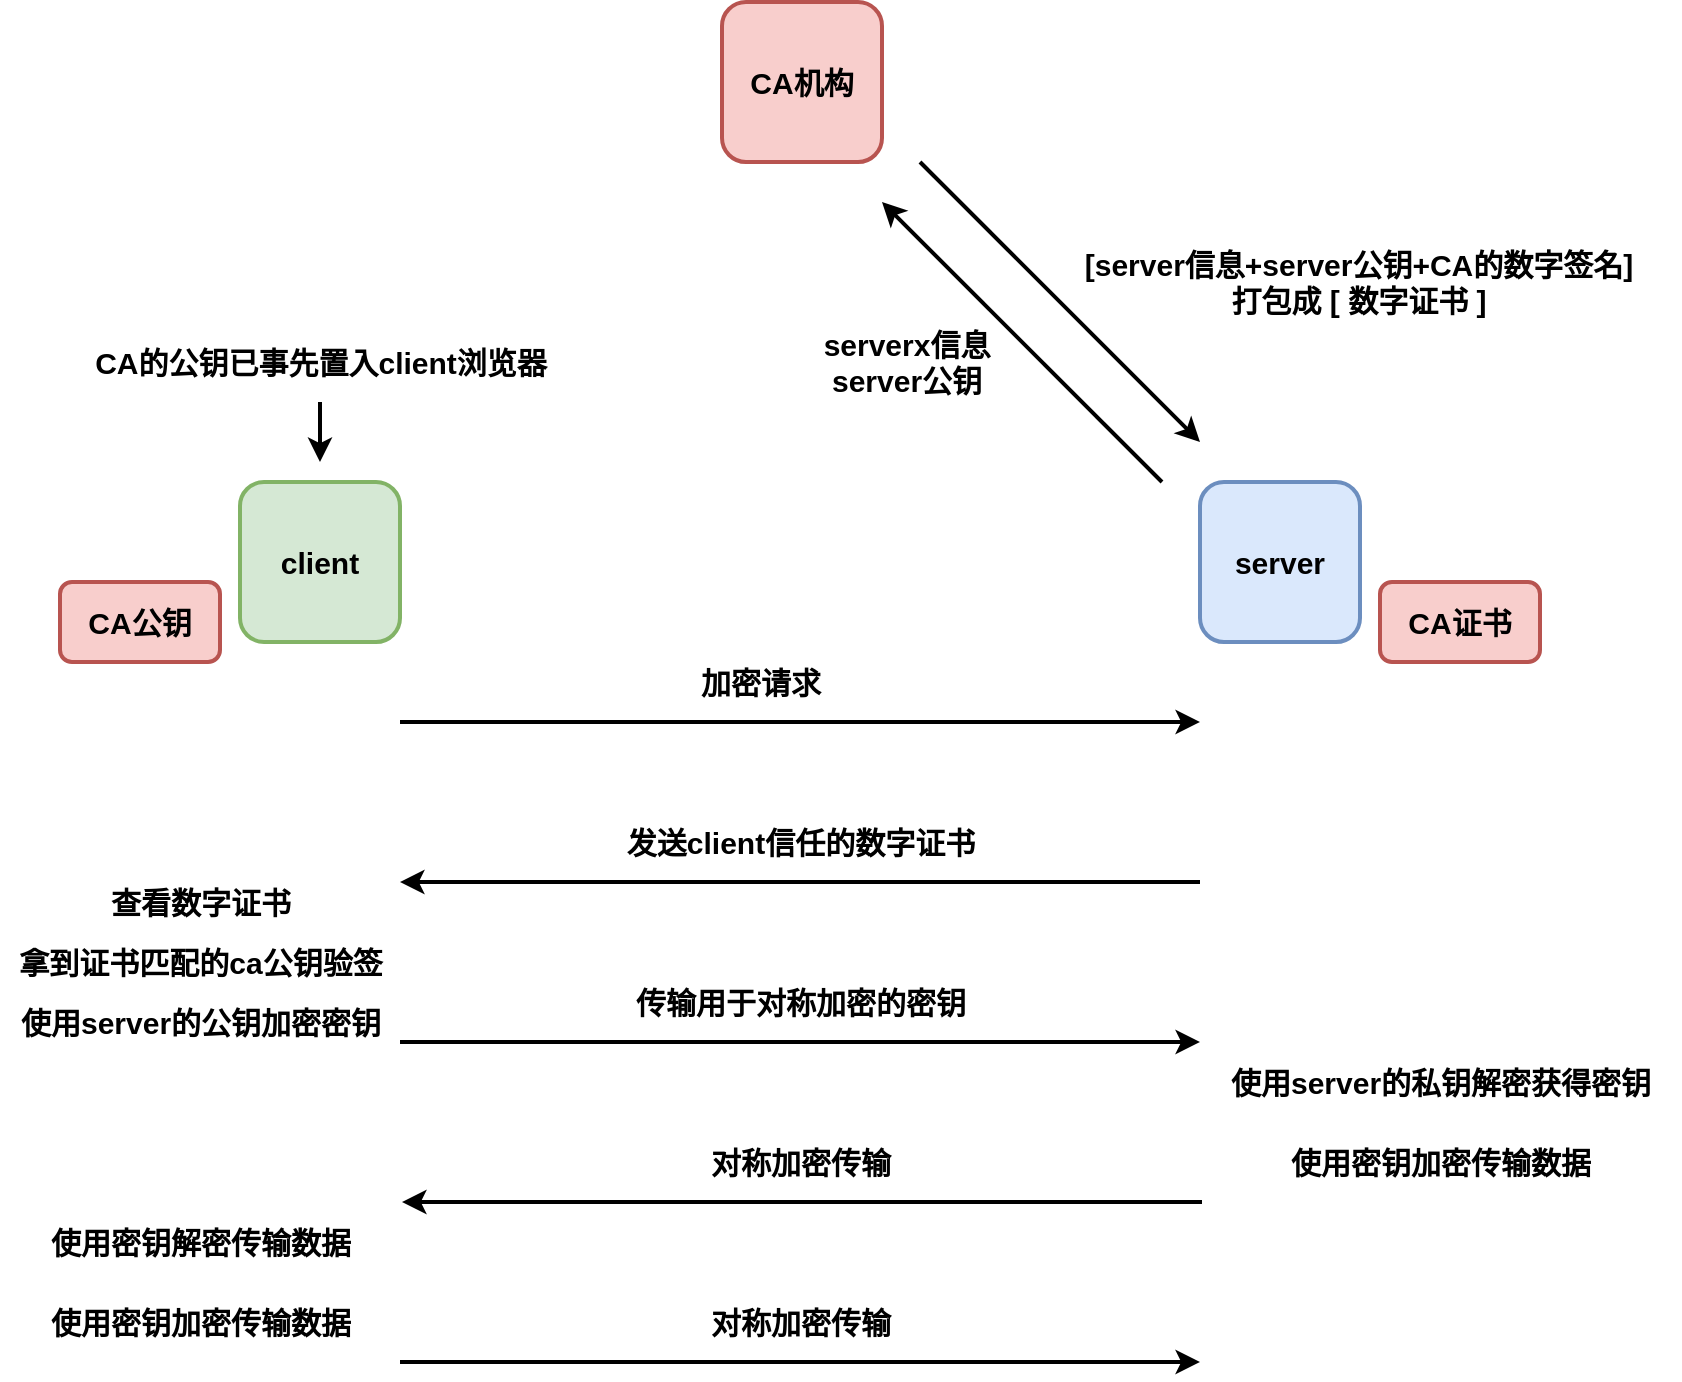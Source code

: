 <mxfile version="20.8.3" type="github">
  <diagram id="9ZFLfZfR02EBD33RENtn" name="第 1 页">
    <mxGraphModel dx="641" dy="825" grid="1" gridSize="10" guides="1" tooltips="1" connect="1" arrows="1" fold="1" page="1" pageScale="1" pageWidth="827" pageHeight="1169" math="0" shadow="0">
      <root>
        <mxCell id="0" />
        <mxCell id="1" parent="0" />
        <mxCell id="yFrGO-0wnD2ReemaAnAX-1" value="CA机构" style="rounded=1;whiteSpace=wrap;html=1;strokeWidth=2;fillWeight=4;hachureGap=8;hachureAngle=45;fillColor=#f8cecc;strokeColor=#b85450;fontSize=15;fontStyle=1" vertex="1" parent="1">
          <mxGeometry x="1201" y="320" width="80" height="80" as="geometry" />
        </mxCell>
        <mxCell id="yFrGO-0wnD2ReemaAnAX-2" value="client" style="rounded=1;whiteSpace=wrap;html=1;strokeWidth=2;fillWeight=4;hachureGap=8;hachureAngle=45;fillColor=#d5e8d4;strokeColor=#82b366;fontSize=15;fontStyle=1" vertex="1" parent="1">
          <mxGeometry x="960" y="560" width="80" height="80" as="geometry" />
        </mxCell>
        <mxCell id="yFrGO-0wnD2ReemaAnAX-5" value="server" style="rounded=1;whiteSpace=wrap;html=1;strokeWidth=2;fillWeight=4;hachureGap=8;hachureAngle=45;fillColor=#dae8fc;strokeColor=#6c8ebf;fontSize=15;fontStyle=1" vertex="1" parent="1">
          <mxGeometry x="1440" y="560" width="80" height="80" as="geometry" />
        </mxCell>
        <mxCell id="yFrGO-0wnD2ReemaAnAX-6" value="" style="endArrow=classic;html=1;rounded=0;strokeWidth=2;" edge="1" parent="1">
          <mxGeometry width="50" height="50" relative="1" as="geometry">
            <mxPoint x="1421" y="560" as="sourcePoint" />
            <mxPoint x="1281" y="420" as="targetPoint" />
          </mxGeometry>
        </mxCell>
        <mxCell id="yFrGO-0wnD2ReemaAnAX-7" value="[server信息+server公钥+CA的数字签名] &lt;br&gt;打包成 [ 数字证书 ]" style="text;strokeColor=none;fillColor=none;html=1;fontSize=15;fontStyle=1;verticalAlign=middle;align=center;rounded=1;" vertex="1" parent="1">
          <mxGeometry x="1384" y="440" width="270" height="40" as="geometry" />
        </mxCell>
        <mxCell id="yFrGO-0wnD2ReemaAnAX-8" value="" style="endArrow=classic;html=1;rounded=0;strokeWidth=2;" edge="1" parent="1">
          <mxGeometry width="50" height="50" relative="1" as="geometry">
            <mxPoint x="1300" y="400" as="sourcePoint" />
            <mxPoint x="1440" y="540" as="targetPoint" />
          </mxGeometry>
        </mxCell>
        <mxCell id="yFrGO-0wnD2ReemaAnAX-9" value="serverx信息&lt;br&gt;server公钥" style="text;strokeColor=none;fillColor=none;html=1;fontSize=15;fontStyle=1;verticalAlign=middle;align=center;rounded=1;" vertex="1" parent="1">
          <mxGeometry x="1250" y="480" width="85" height="40" as="geometry" />
        </mxCell>
        <mxCell id="yFrGO-0wnD2ReemaAnAX-10" value="" style="endArrow=classic;html=1;rounded=0;strokeWidth=2;" edge="1" parent="1">
          <mxGeometry width="50" height="50" relative="1" as="geometry">
            <mxPoint x="1000" y="520" as="sourcePoint" />
            <mxPoint x="1000" y="550" as="targetPoint" />
            <Array as="points">
              <mxPoint x="1000" y="540" />
            </Array>
          </mxGeometry>
        </mxCell>
        <mxCell id="yFrGO-0wnD2ReemaAnAX-11" value="CA的公钥已事先置入client浏览器" style="text;strokeColor=none;fillColor=none;html=1;fontSize=15;fontStyle=1;verticalAlign=middle;align=center;rounded=1;" vertex="1" parent="1">
          <mxGeometry x="880" y="480" width="240" height="40" as="geometry" />
        </mxCell>
        <mxCell id="yFrGO-0wnD2ReemaAnAX-12" value="CA公钥" style="rounded=1;whiteSpace=wrap;html=1;strokeWidth=2;fillWeight=4;hachureGap=8;hachureAngle=45;fillColor=#f8cecc;strokeColor=#b85450;fontSize=15;fontStyle=1" vertex="1" parent="1">
          <mxGeometry x="870" y="610" width="80" height="40" as="geometry" />
        </mxCell>
        <mxCell id="yFrGO-0wnD2ReemaAnAX-13" value="CA证书" style="rounded=1;whiteSpace=wrap;html=1;strokeWidth=2;fillWeight=4;hachureGap=8;hachureAngle=45;fillColor=#f8cecc;strokeColor=#b85450;fontSize=15;fontStyle=1" vertex="1" parent="1">
          <mxGeometry x="1530" y="610" width="80" height="40" as="geometry" />
        </mxCell>
        <mxCell id="yFrGO-0wnD2ReemaAnAX-14" value="" style="endArrow=classic;html=1;rounded=0;strokeWidth=2;" edge="1" parent="1">
          <mxGeometry width="50" height="50" relative="1" as="geometry">
            <mxPoint x="1040" y="680" as="sourcePoint" />
            <mxPoint x="1440" y="680" as="targetPoint" />
          </mxGeometry>
        </mxCell>
        <mxCell id="yFrGO-0wnD2ReemaAnAX-15" value="" style="endArrow=classic;html=1;rounded=0;strokeWidth=2;" edge="1" parent="1">
          <mxGeometry width="50" height="50" relative="1" as="geometry">
            <mxPoint x="1440" y="760" as="sourcePoint" />
            <mxPoint x="1040" y="760" as="targetPoint" />
          </mxGeometry>
        </mxCell>
        <mxCell id="yFrGO-0wnD2ReemaAnAX-16" value="" style="endArrow=classic;html=1;rounded=0;strokeWidth=2;" edge="1" parent="1">
          <mxGeometry width="50" height="50" relative="1" as="geometry">
            <mxPoint x="1040" y="840" as="sourcePoint" />
            <mxPoint x="1440" y="840" as="targetPoint" />
          </mxGeometry>
        </mxCell>
        <mxCell id="yFrGO-0wnD2ReemaAnAX-17" value="" style="endArrow=classic;html=1;rounded=0;strokeWidth=2;" edge="1" parent="1">
          <mxGeometry width="50" height="50" relative="1" as="geometry">
            <mxPoint x="1441" y="920" as="sourcePoint" />
            <mxPoint x="1041" y="920" as="targetPoint" />
          </mxGeometry>
        </mxCell>
        <mxCell id="yFrGO-0wnD2ReemaAnAX-19" value="加密请求" style="text;strokeColor=none;fillColor=none;html=1;fontSize=15;fontStyle=1;verticalAlign=middle;align=center;rounded=1;" vertex="1" parent="1">
          <mxGeometry x="1160" y="640" width="120" height="40" as="geometry" />
        </mxCell>
        <mxCell id="yFrGO-0wnD2ReemaAnAX-20" value="发送client信任的数字证书" style="text;strokeColor=none;fillColor=none;html=1;fontSize=15;fontStyle=1;verticalAlign=middle;align=center;rounded=1;" vertex="1" parent="1">
          <mxGeometry x="1120" y="720" width="240" height="40" as="geometry" />
        </mxCell>
        <mxCell id="yFrGO-0wnD2ReemaAnAX-21" value="查看数字证书" style="text;strokeColor=none;fillColor=none;html=1;fontSize=15;fontStyle=1;verticalAlign=middle;align=center;rounded=1;" vertex="1" parent="1">
          <mxGeometry x="840" y="760" width="200" height="20" as="geometry" />
        </mxCell>
        <mxCell id="yFrGO-0wnD2ReemaAnAX-22" value="拿到证书匹配的ca公钥验签" style="text;strokeColor=none;fillColor=none;html=1;fontSize=15;fontStyle=1;verticalAlign=middle;align=center;rounded=1;" vertex="1" parent="1">
          <mxGeometry x="840" y="790" width="200" height="20" as="geometry" />
        </mxCell>
        <mxCell id="yFrGO-0wnD2ReemaAnAX-23" value="使用server的公钥加密密钥" style="text;strokeColor=none;fillColor=none;html=1;fontSize=15;fontStyle=1;verticalAlign=middle;align=center;rounded=1;" vertex="1" parent="1">
          <mxGeometry x="840" y="820" width="200" height="20" as="geometry" />
        </mxCell>
        <mxCell id="yFrGO-0wnD2ReemaAnAX-26" value="传输用于对称加密的密钥" style="text;strokeColor=none;fillColor=none;html=1;fontSize=15;fontStyle=1;verticalAlign=middle;align=center;rounded=1;" vertex="1" parent="1">
          <mxGeometry x="1120" y="800" width="240" height="40" as="geometry" />
        </mxCell>
        <mxCell id="yFrGO-0wnD2ReemaAnAX-27" value="使用密钥加密传输数据" style="text;strokeColor=none;fillColor=none;html=1;fontSize=15;fontStyle=1;verticalAlign=middle;align=center;rounded=1;" vertex="1" parent="1">
          <mxGeometry x="1440" y="880" width="240" height="40" as="geometry" />
        </mxCell>
        <mxCell id="yFrGO-0wnD2ReemaAnAX-28" value="对称加密传输" style="text;strokeColor=none;fillColor=none;html=1;fontSize=15;fontStyle=1;verticalAlign=middle;align=center;rounded=1;" vertex="1" parent="1">
          <mxGeometry x="1160" y="880" width="160" height="40" as="geometry" />
        </mxCell>
        <mxCell id="yFrGO-0wnD2ReemaAnAX-29" value="使用server的私钥解密获得密钥" style="text;strokeColor=none;fillColor=none;html=1;fontSize=15;fontStyle=1;verticalAlign=middle;align=center;rounded=1;" vertex="1" parent="1">
          <mxGeometry x="1440" y="840" width="240" height="40" as="geometry" />
        </mxCell>
        <mxCell id="yFrGO-0wnD2ReemaAnAX-31" value="" style="endArrow=classic;html=1;rounded=0;strokeWidth=2;" edge="1" parent="1">
          <mxGeometry width="50" height="50" relative="1" as="geometry">
            <mxPoint x="1040" y="1000" as="sourcePoint" />
            <mxPoint x="1440" y="1000" as="targetPoint" />
          </mxGeometry>
        </mxCell>
        <mxCell id="yFrGO-0wnD2ReemaAnAX-32" value="对称加密传输" style="text;strokeColor=none;fillColor=none;html=1;fontSize=15;fontStyle=1;verticalAlign=middle;align=center;rounded=1;" vertex="1" parent="1">
          <mxGeometry x="1160" y="960" width="160" height="40" as="geometry" />
        </mxCell>
        <mxCell id="yFrGO-0wnD2ReemaAnAX-33" value="使用密钥解密传输数据" style="text;strokeColor=none;fillColor=none;html=1;fontSize=15;fontStyle=1;verticalAlign=middle;align=center;rounded=1;" vertex="1" parent="1">
          <mxGeometry x="840" y="920" width="200" height="40" as="geometry" />
        </mxCell>
        <mxCell id="yFrGO-0wnD2ReemaAnAX-34" value="使用密钥加密传输数据" style="text;strokeColor=none;fillColor=none;html=1;fontSize=15;fontStyle=1;verticalAlign=middle;align=center;rounded=1;" vertex="1" parent="1">
          <mxGeometry x="840" y="960" width="200" height="40" as="geometry" />
        </mxCell>
      </root>
    </mxGraphModel>
  </diagram>
</mxfile>
